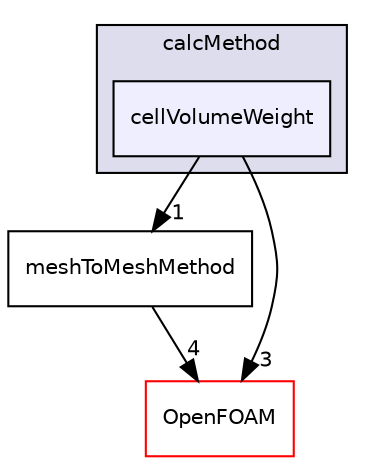 digraph "src/sampling/meshToMesh/calcMethod/cellVolumeWeight" {
  bgcolor=transparent;
  compound=true
  node [ fontsize="10", fontname="Helvetica"];
  edge [ labelfontsize="10", labelfontname="Helvetica"];
  subgraph clusterdir_1bf0885e90ae4cc13a20a3c254c3cfca {
    graph [ bgcolor="#ddddee", pencolor="black", label="calcMethod" fontname="Helvetica", fontsize="10", URL="dir_1bf0885e90ae4cc13a20a3c254c3cfca.html"]
  dir_86429c07d437022511c977ed695a6971 [shape=box, label="cellVolumeWeight", style="filled", fillcolor="#eeeeff", pencolor="black", URL="dir_86429c07d437022511c977ed695a6971.html"];
  }
  dir_a511df774912171ea0747db0caac1f29 [shape=box label="meshToMeshMethod" URL="dir_a511df774912171ea0747db0caac1f29.html"];
  dir_c5473ff19b20e6ec4dfe5c310b3778a8 [shape=box label="OpenFOAM" color="red" URL="dir_c5473ff19b20e6ec4dfe5c310b3778a8.html"];
  dir_a511df774912171ea0747db0caac1f29->dir_c5473ff19b20e6ec4dfe5c310b3778a8 [headlabel="4", labeldistance=1.5 headhref="dir_002688_001896.html"];
  dir_86429c07d437022511c977ed695a6971->dir_a511df774912171ea0747db0caac1f29 [headlabel="1", labeldistance=1.5 headhref="dir_002685_002688.html"];
  dir_86429c07d437022511c977ed695a6971->dir_c5473ff19b20e6ec4dfe5c310b3778a8 [headlabel="3", labeldistance=1.5 headhref="dir_002685_001896.html"];
}
